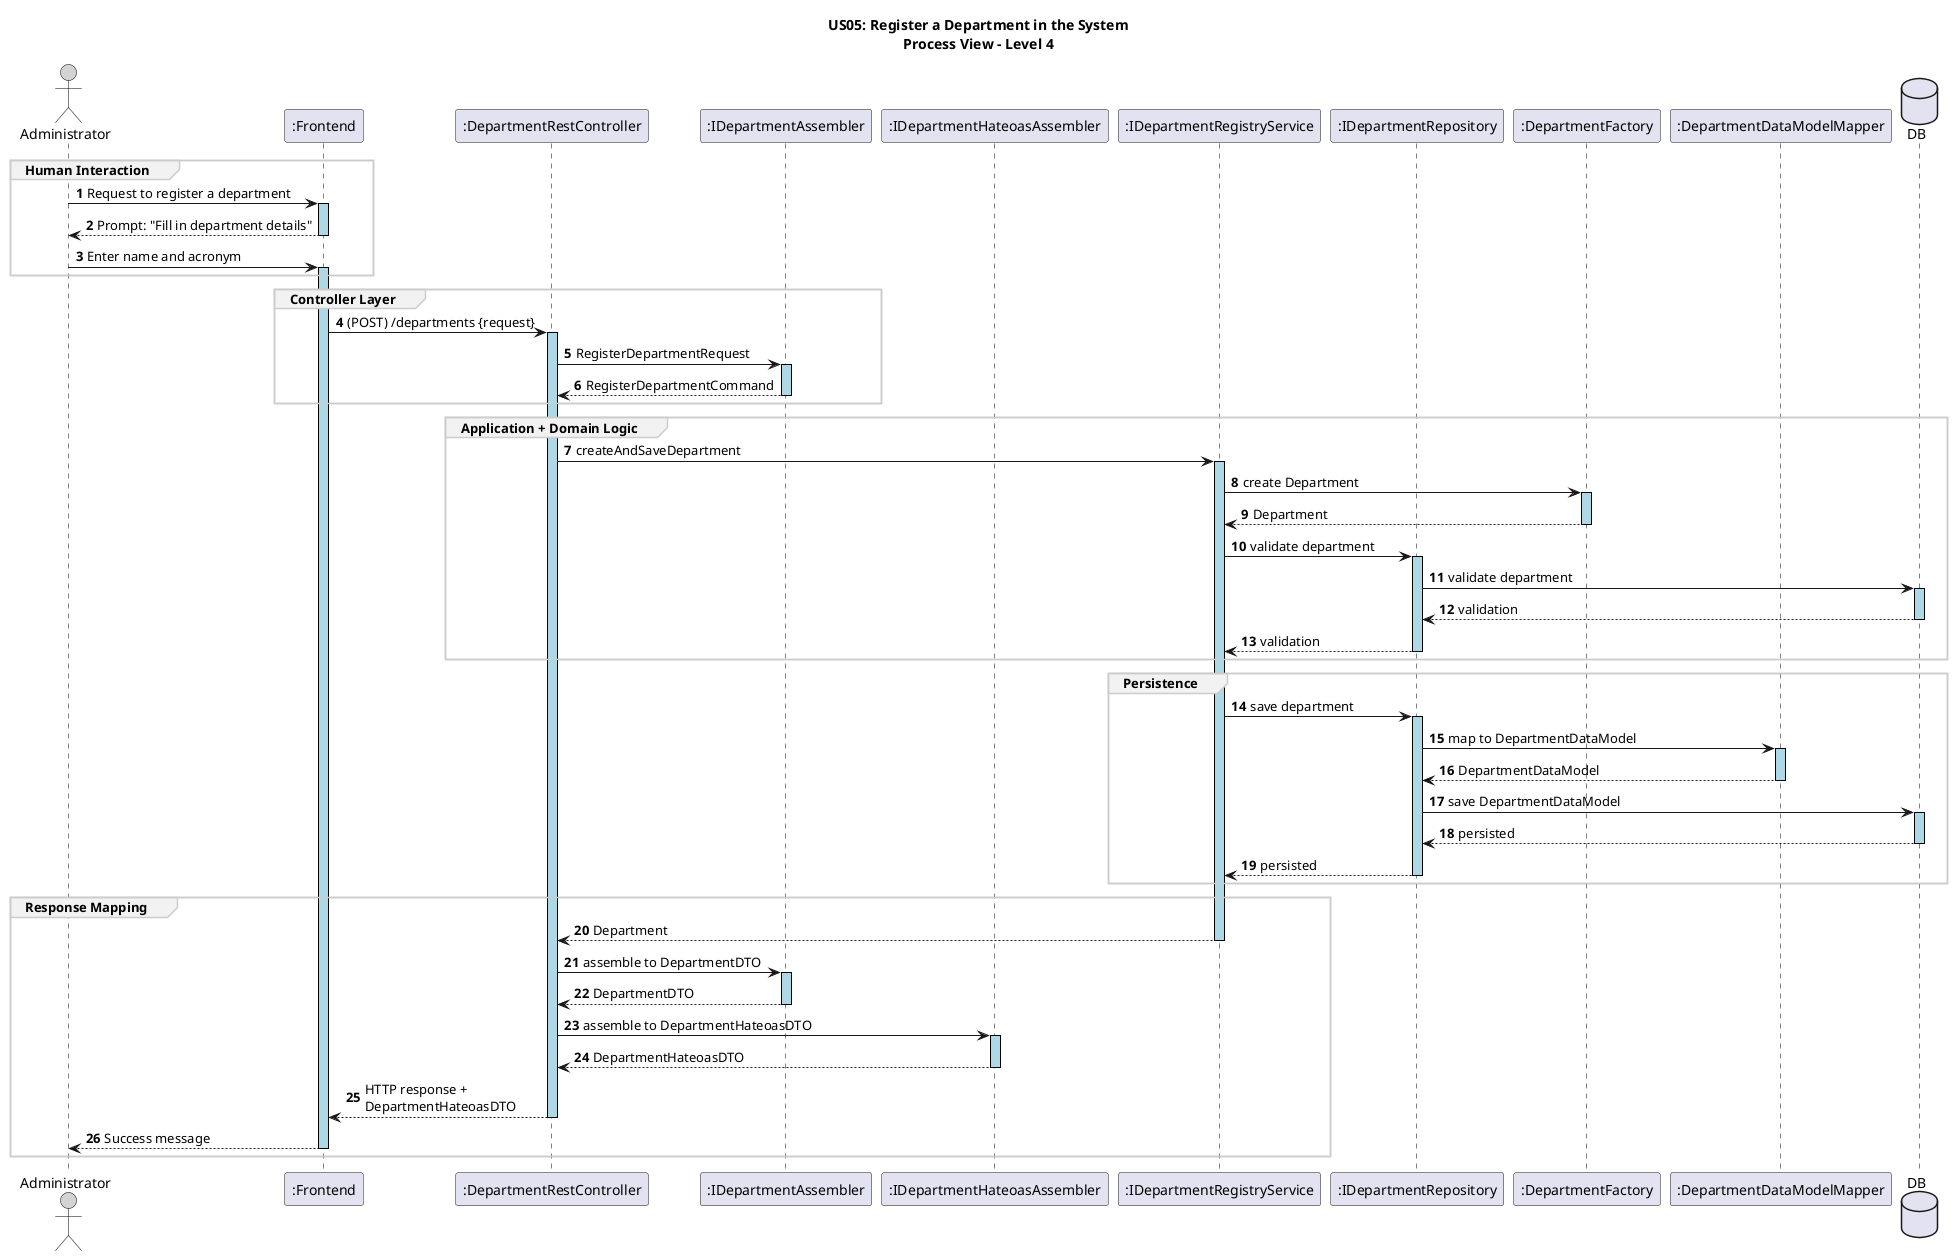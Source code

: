 @startuml

title US05: Register a Department in the System\nProcess View – Level 4

autonumber
skinparam sequence {
    LifelineBorderColor black
    LifelineBackgroundColor LightBlue
    ActorBorderColor black
    ActorBackgroundColor LightGray
    GroupBorderColor #cccccc
    GroupBackgroundColor #f2f2f2
}

actor "Administrator" as ADM
participant ":Frontend" as UI
participant ":DepartmentRestController" as Controller
participant ":IDepartmentAssembler" as Assembler
participant ":IDepartmentHateoasAssembler" as HAAssembler
participant ":IDepartmentRegistryService" as Service
participant ":IDepartmentRepository" as Repository
participant ":DepartmentFactory" as Factory
participant ":DepartmentDataModelMapper" as DataModelMapper
database "DB" as SpringDataRepo

group Human Interaction
ADM -> UI ++: Request to register a department
UI --> ADM --: Prompt: "Fill in department details"
ADM -> UI ++: Enter name and acronym
end group

group Controller Layer
UI -> Controller ++: (POST) /departments {request}
Controller -> Assembler ++: RegisterDepartmentRequest
Assembler --> Controller --: RegisterDepartmentCommand
end group


group Application + Domain Logic
Controller -> Service ++: createAndSaveDepartment
Service -> Factory ++: create Department
Factory --> Service --: Department
Service -> Repository ++: validate department
Repository -> SpringDataRepo ++: validate department
SpringDataRepo --> Repository --: validation
Repository --> Service --: validation
end group

group Persistence
Service -> Repository ++: save department
Repository -> DataModelMapper ++: map to DepartmentDataModel
DataModelMapper --> Repository --: DepartmentDataModel
Repository -> SpringDataRepo ++: save DepartmentDataModel
SpringDataRepo --> Repository --: persisted
Repository --> Service --: persisted
end group

group Response Mapping
Service --> Controller --: Department
Controller -> Assembler ++: assemble to DepartmentDTO
Assembler --> Controller --: DepartmentDTO
Controller -> HAAssembler ++: assemble to DepartmentHateoasDTO
HAAssembler --> Controller --: DepartmentHateoasDTO
Controller --> UI --: HTTP response + \nDepartmentHateoasDTO
UI --> ADM --: Success message
end group

@enduml
